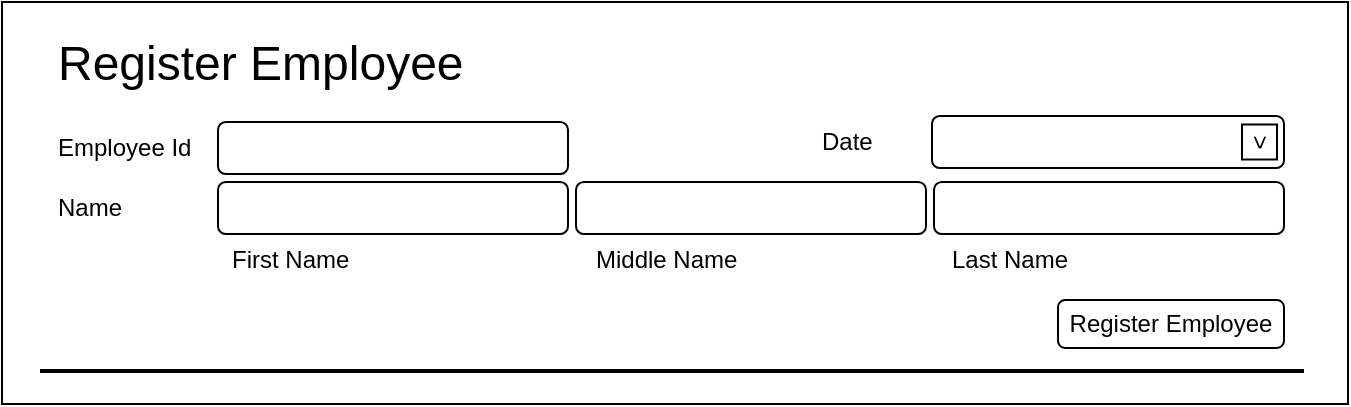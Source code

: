 <mxfile version="12.4.2" type="device" pages="1"><diagram id="nNfNXu-WG19YWjzoa8Jk" name="Page-1"><mxGraphModel dx="1086" dy="494" grid="0" gridSize="10" guides="1" tooltips="1" connect="1" arrows="1" fold="1" page="1" pageScale="1" pageWidth="850" pageHeight="1100" math="0" shadow="0"><root><mxCell id="0"/><mxCell id="1" parent="0"/><mxCell id="N9eJ0ozq8aaQLGvf90bj-3" value="" style="rounded=0;whiteSpace=wrap;html=1;" parent="1" vertex="1"><mxGeometry x="56" y="80" width="673" height="201" as="geometry"/></mxCell><mxCell id="N9eJ0ozq8aaQLGvf90bj-4" value="" style="rounded=1;whiteSpace=wrap;html=1;" parent="1" vertex="1"><mxGeometry x="164" y="140" width="175" height="26" as="geometry"/></mxCell><mxCell id="N9eJ0ozq8aaQLGvf90bj-5" value="Employee Id" style="text;html=1;strokeColor=none;fillColor=none;align=left;verticalAlign=middle;whiteSpace=wrap;rounded=0;" parent="1" vertex="1"><mxGeometry x="82" y="143" width="77" height="20" as="geometry"/></mxCell><mxCell id="N9eJ0ozq8aaQLGvf90bj-7" value="Name" style="text;html=1;strokeColor=none;fillColor=none;align=left;verticalAlign=middle;whiteSpace=wrap;rounded=0;" parent="1" vertex="1"><mxGeometry x="82" y="173" width="74" height="20" as="geometry"/></mxCell><mxCell id="N9eJ0ozq8aaQLGvf90bj-10" value="" style="rounded=1;whiteSpace=wrap;html=1;" parent="1" vertex="1"><mxGeometry x="164" y="170" width="175" height="26" as="geometry"/></mxCell><mxCell id="N9eJ0ozq8aaQLGvf90bj-11" value="Date" style="text;html=1;strokeColor=none;fillColor=none;align=left;verticalAlign=middle;whiteSpace=wrap;rounded=0;" parent="1" vertex="1"><mxGeometry x="464" y="140" width="40" height="20" as="geometry"/></mxCell><mxCell id="N9eJ0ozq8aaQLGvf90bj-12" value="" style="rounded=1;whiteSpace=wrap;html=1;" parent="1" vertex="1"><mxGeometry x="521" y="137" width="176" height="26" as="geometry"/></mxCell><mxCell id="N9eJ0ozq8aaQLGvf90bj-18" value="" style="rounded=1;whiteSpace=wrap;html=1;" parent="1" vertex="1"><mxGeometry x="343" y="170" width="175" height="26" as="geometry"/></mxCell><mxCell id="N9eJ0ozq8aaQLGvf90bj-23" value="First Name" style="text;html=1;strokeColor=none;fillColor=none;align=left;verticalAlign=middle;whiteSpace=wrap;rounded=0;" parent="1" vertex="1"><mxGeometry x="169" y="199" width="74" height="20" as="geometry"/></mxCell><mxCell id="N9eJ0ozq8aaQLGvf90bj-24" value="" style="rounded=1;whiteSpace=wrap;html=1;" parent="1" vertex="1"><mxGeometry x="522" y="170" width="175" height="26" as="geometry"/></mxCell><mxCell id="N9eJ0ozq8aaQLGvf90bj-25" value="&amp;gt;" style="whiteSpace=wrap;html=1;aspect=fixed;align=center;rotation=90;" parent="1" vertex="1"><mxGeometry x="676" y="141.25" width="17.5" height="17.5" as="geometry"/></mxCell><mxCell id="N9eJ0ozq8aaQLGvf90bj-27" value="Register Employee" style="rounded=1;whiteSpace=wrap;html=1;" parent="1" vertex="1"><mxGeometry x="584" y="229" width="113" height="24" as="geometry"/></mxCell><mxCell id="N9eJ0ozq8aaQLGvf90bj-30" value="" style="rounded=0;whiteSpace=wrap;html=1;" parent="1" vertex="1"><mxGeometry x="75.5" y="264" width="631" height="1" as="geometry"/></mxCell><mxCell id="N9eJ0ozq8aaQLGvf90bj-31" value="&lt;font style=&quot;font-size: 24px&quot;&gt;Register Employee&lt;/font&gt;" style="text;html=1;strokeColor=none;fillColor=none;align=left;verticalAlign=middle;whiteSpace=wrap;rounded=0;" parent="1" vertex="1"><mxGeometry x="82" y="101" width="416" height="20" as="geometry"/></mxCell><mxCell id="WGXnaNdlsu009Tamg-vM-1" value="Middle Name" style="text;html=1;strokeColor=none;fillColor=none;align=left;verticalAlign=middle;whiteSpace=wrap;rounded=0;" parent="1" vertex="1"><mxGeometry x="351" y="199" width="80" height="20" as="geometry"/></mxCell><mxCell id="WGXnaNdlsu009Tamg-vM-3" value="Last Name" style="text;html=1;strokeColor=none;fillColor=none;align=left;verticalAlign=middle;whiteSpace=wrap;rounded=0;" parent="1" vertex="1"><mxGeometry x="529" y="199" width="74" height="20" as="geometry"/></mxCell></root></mxGraphModel></diagram></mxfile>